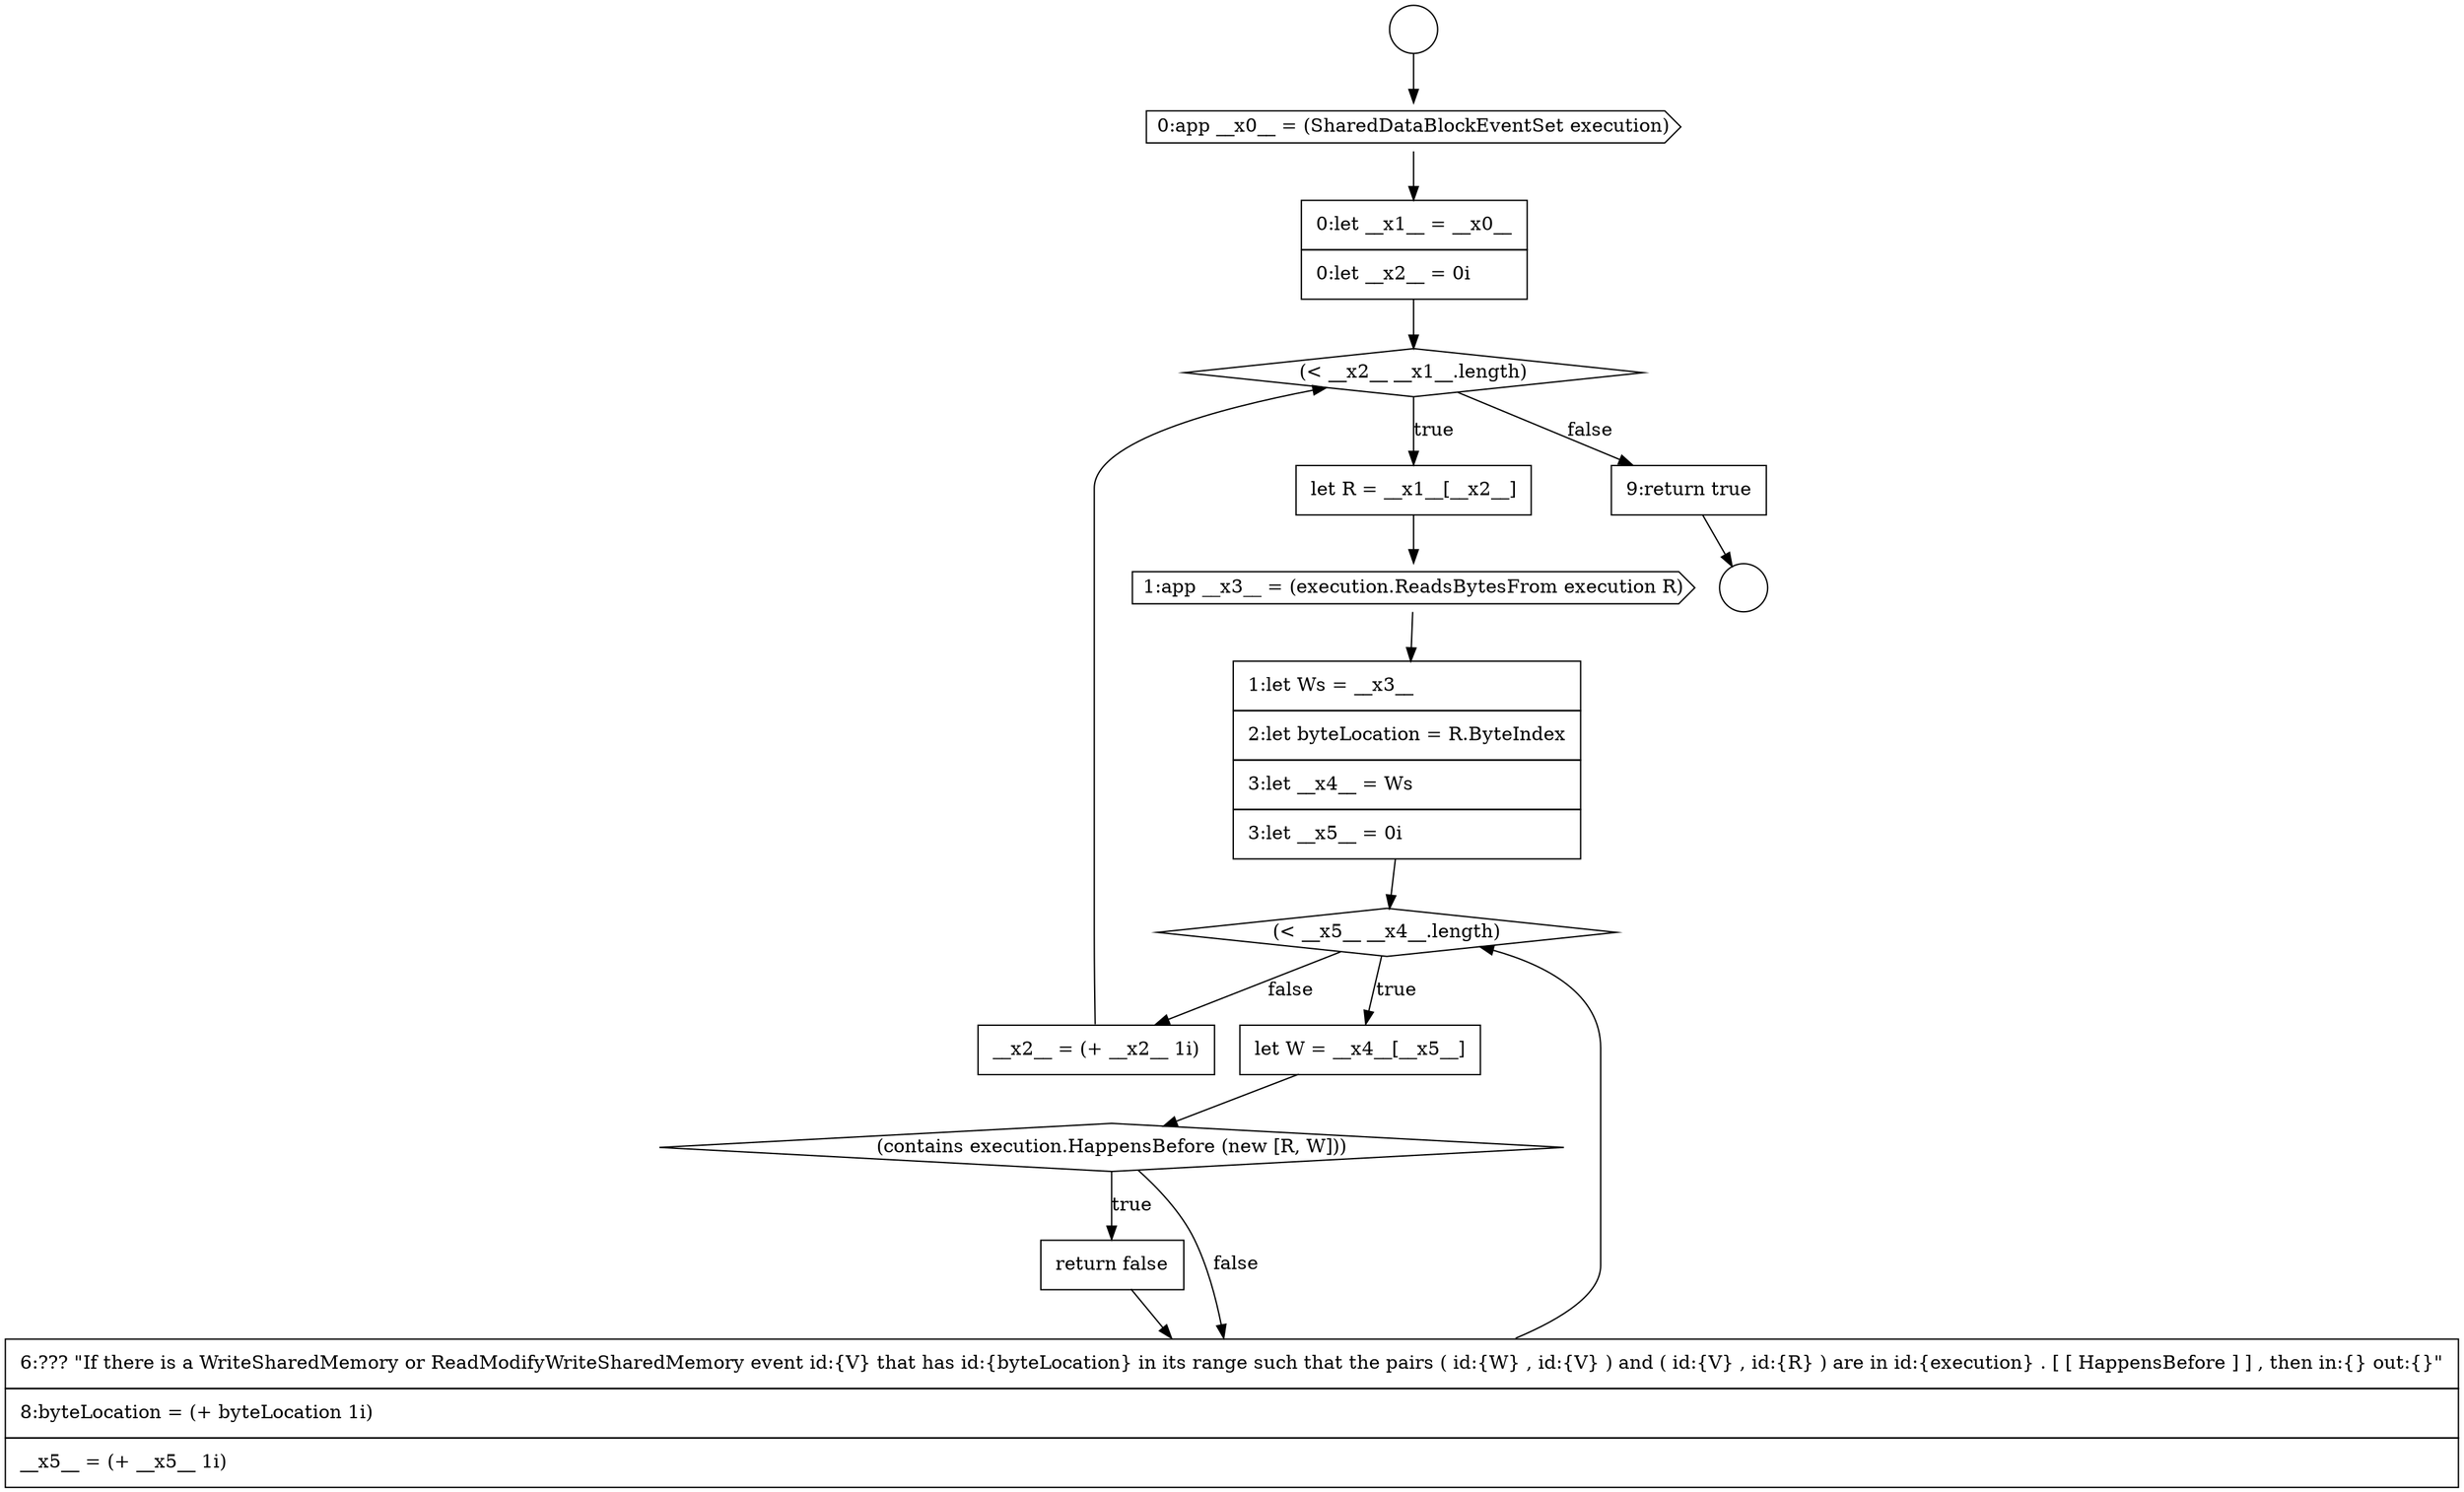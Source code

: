 digraph {
  node19919 [shape=cds, label=<<font color="black">0:app __x0__ = (SharedDataBlockEventSet execution)</font>> color="black" fillcolor="white" style=filled]
  node19927 [shape=diamond, label=<<font color="black">(contains execution.HappensBefore (new [R, W]))</font>> color="black" fillcolor="white" style=filled]
  node19924 [shape=none, margin=0, label=<<font color="black">
    <table border="0" cellborder="1" cellspacing="0" cellpadding="10">
      <tr><td align="left">1:let Ws = __x3__</td></tr>
      <tr><td align="left">2:let byteLocation = R.ByteIndex</td></tr>
      <tr><td align="left">3:let __x4__ = Ws</td></tr>
      <tr><td align="left">3:let __x5__ = 0i</td></tr>
    </table>
  </font>> color="black" fillcolor="white" style=filled]
  node19930 [shape=none, margin=0, label=<<font color="black">
    <table border="0" cellborder="1" cellspacing="0" cellpadding="10">
      <tr><td align="left">__x2__ = (+ __x2__ 1i)</td></tr>
    </table>
  </font>> color="black" fillcolor="white" style=filled]
  node19917 [shape=circle label=" " color="black" fillcolor="white" style=filled]
  node19922 [shape=none, margin=0, label=<<font color="black">
    <table border="0" cellborder="1" cellspacing="0" cellpadding="10">
      <tr><td align="left">let R = __x1__[__x2__]</td></tr>
    </table>
  </font>> color="black" fillcolor="white" style=filled]
  node19925 [shape=diamond, label=<<font color="black">(&lt; __x5__ __x4__.length)</font>> color="black" fillcolor="white" style=filled]
  node19918 [shape=circle label=" " color="black" fillcolor="white" style=filled]
  node19931 [shape=none, margin=0, label=<<font color="black">
    <table border="0" cellborder="1" cellspacing="0" cellpadding="10">
      <tr><td align="left">9:return true</td></tr>
    </table>
  </font>> color="black" fillcolor="white" style=filled]
  node19921 [shape=diamond, label=<<font color="black">(&lt; __x2__ __x1__.length)</font>> color="black" fillcolor="white" style=filled]
  node19928 [shape=none, margin=0, label=<<font color="black">
    <table border="0" cellborder="1" cellspacing="0" cellpadding="10">
      <tr><td align="left">return false</td></tr>
    </table>
  </font>> color="black" fillcolor="white" style=filled]
  node19920 [shape=none, margin=0, label=<<font color="black">
    <table border="0" cellborder="1" cellspacing="0" cellpadding="10">
      <tr><td align="left">0:let __x1__ = __x0__</td></tr>
      <tr><td align="left">0:let __x2__ = 0i</td></tr>
    </table>
  </font>> color="black" fillcolor="white" style=filled]
  node19929 [shape=none, margin=0, label=<<font color="black">
    <table border="0" cellborder="1" cellspacing="0" cellpadding="10">
      <tr><td align="left">6:??? &quot;If there is a WriteSharedMemory or ReadModifyWriteSharedMemory event id:{V} that has id:{byteLocation} in its range such that the pairs ( id:{W} , id:{V} ) and ( id:{V} , id:{R} ) are in id:{execution} . [ [ HappensBefore ] ] , then in:{} out:{}&quot;</td></tr>
      <tr><td align="left">8:byteLocation = (+ byteLocation 1i)</td></tr>
      <tr><td align="left">__x5__ = (+ __x5__ 1i)</td></tr>
    </table>
  </font>> color="black" fillcolor="white" style=filled]
  node19923 [shape=cds, label=<<font color="black">1:app __x3__ = (execution.ReadsBytesFrom execution R)</font>> color="black" fillcolor="white" style=filled]
  node19926 [shape=none, margin=0, label=<<font color="black">
    <table border="0" cellborder="1" cellspacing="0" cellpadding="10">
      <tr><td align="left">let W = __x4__[__x5__]</td></tr>
    </table>
  </font>> color="black" fillcolor="white" style=filled]
  node19921 -> node19922 [label=<<font color="black">true</font>> color="black"]
  node19921 -> node19931 [label=<<font color="black">false</font>> color="black"]
  node19919 -> node19920 [ color="black"]
  node19927 -> node19928 [label=<<font color="black">true</font>> color="black"]
  node19927 -> node19929 [label=<<font color="black">false</font>> color="black"]
  node19926 -> node19927 [ color="black"]
  node19929 -> node19925 [ color="black"]
  node19920 -> node19921 [ color="black"]
  node19930 -> node19921 [ color="black"]
  node19922 -> node19923 [ color="black"]
  node19928 -> node19929 [ color="black"]
  node19931 -> node19918 [ color="black"]
  node19917 -> node19919 [ color="black"]
  node19923 -> node19924 [ color="black"]
  node19924 -> node19925 [ color="black"]
  node19925 -> node19926 [label=<<font color="black">true</font>> color="black"]
  node19925 -> node19930 [label=<<font color="black">false</font>> color="black"]
}
